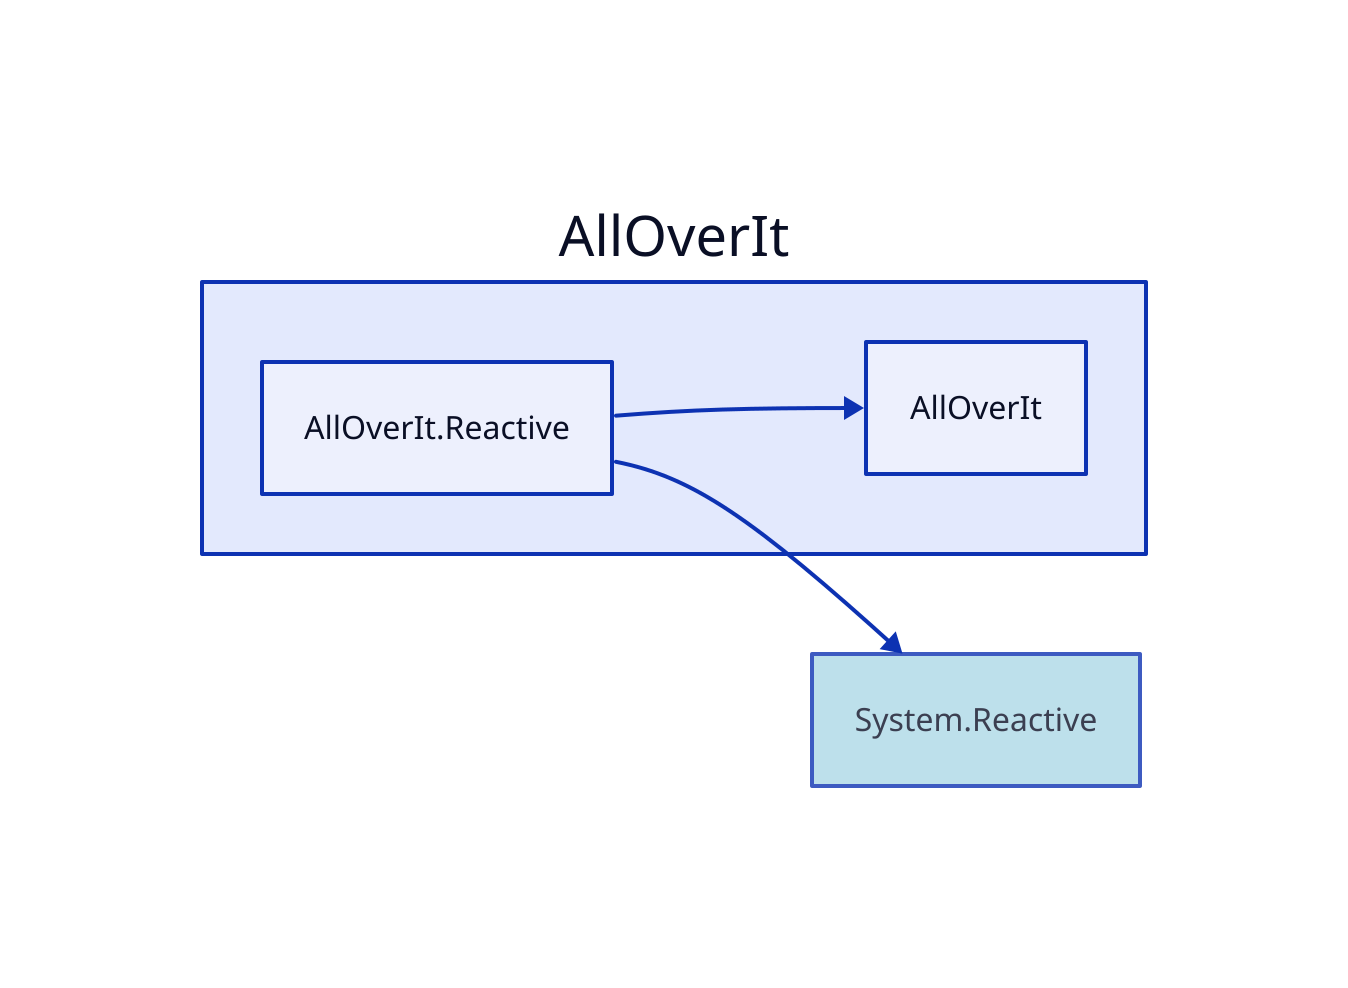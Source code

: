 direction: right

aoi: AllOverIt
aoi.alloverit-reactive: AllOverIt.Reactive
aoi.alloverit: AllOverIt
system-reactive: System.Reactive
system-reactive.style.fill: lightblue
system-reactive.style.opacity: 0.8

aoi.alloverit <- aoi.alloverit-reactive
system-reactive <- aoi.alloverit-reactive

